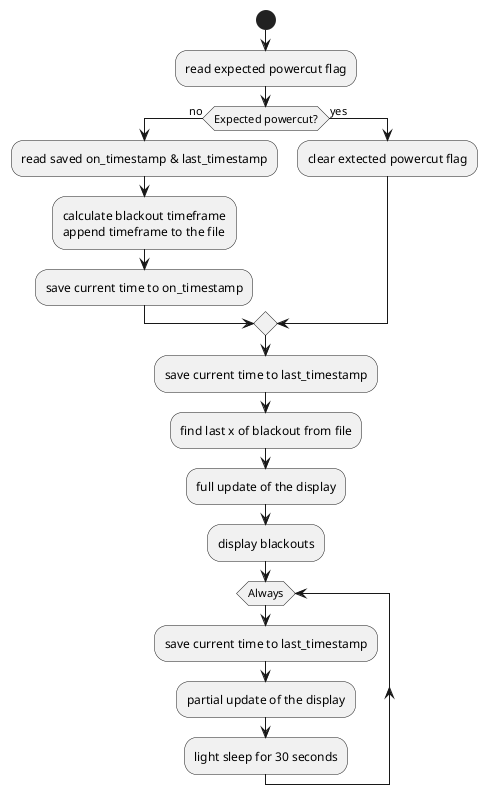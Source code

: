 @startuml
start
:read expected powercut flag;
if (Expected powercut?) then (no)

:read saved on_timestamp & last_timestamp;
:calculate blackout timeframe
append timeframe to the file;
:save current time to on_timestamp;
else (yes)
:clear extected powercut flag;
endif
:save current time to last_timestamp;
:find last x of blackout from file;
:full update of the display;
:display blackouts;
while (Always)
  :save current time to last_timestamp;
  :partial update of the display;
  :light sleep for 30 seconds;
endwhile
-[hidden]->
detach
@enduml